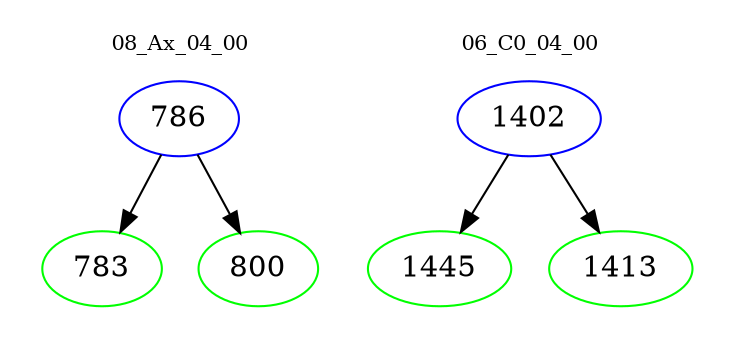 digraph{
subgraph cluster_0 {
color = white
label = "08_Ax_04_00";
fontsize=10;
T0_786 [label="786", color="blue"]
T0_786 -> T0_783 [color="black"]
T0_783 [label="783", color="green"]
T0_786 -> T0_800 [color="black"]
T0_800 [label="800", color="green"]
}
subgraph cluster_1 {
color = white
label = "06_C0_04_00";
fontsize=10;
T1_1402 [label="1402", color="blue"]
T1_1402 -> T1_1445 [color="black"]
T1_1445 [label="1445", color="green"]
T1_1402 -> T1_1413 [color="black"]
T1_1413 [label="1413", color="green"]
}
}
